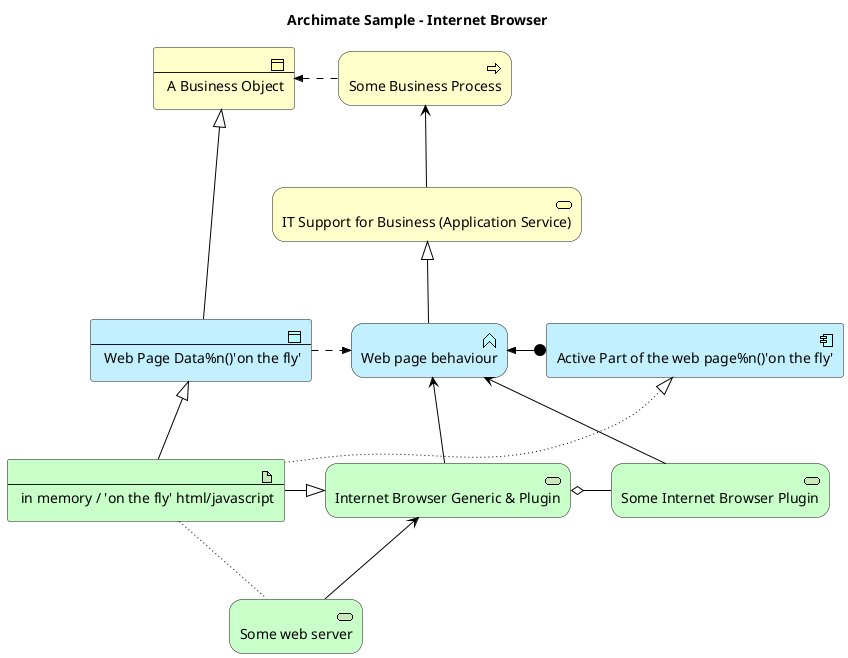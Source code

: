 @startuml

!global $ARCH_LOCAL = false
!global $ARCH_DEBUG = true

'!global $ARCH_LINETYPE = curve
'!global $ARCH_LINETYPE = polyline
'!global $ARCH_LINETYPE = ortho

!if ($ARCH_LOCAL == false)
    !include <archimate/Archimate>
    '!theme archimate-alternate from <archimate/themes>
    '!theme archimate-handwriting from <archimate/themes>
    '!theme archimate-lowsaturation from <archimate/themes>
    '!theme archimate-saturated from <archimate/themes>
    '!theme archimate-standard from <archimate/themes>
!else
    ' use these includes for local testing
    !include ../Archimate.puml
    '!theme archimate-alternate from ../themes
    '!theme archimate-handwriting from ../themes
    '!theme archimate-lowsaturation from ../themes
    '!theme archimate-saturated from ../themes
    '!theme archimate-standard from ../themes
!endif

title Archimate Sample - Internet Browser

' Elements
Business_Object(businessObject, "A Business Object")
Business_Process(someBusinessProcess,"Some Business Process")
Business_Service(itSupportService, "IT Support for Business (Application Service)")

Application_DataObject(dataObject, "Web Page Data%n()'on the fly'")
Application_Function(webpageBehaviour, "Web page behaviour")
Application_Component(ActivePartWebPage, "Active Part of the web page%n()'on the fly'")

Technology_Artifact(inMemoryItem,"in memory / 'on the fly' html/javascript")
Technology_Service(internetBrowser, "Internet Browser Generic & Plugin")
Technology_Service(internetBrowserPlugin, "Some Internet Browser Plugin")
Technology_Service(webServer, "Some web server")

'Relationships
Rel_Flow_Left(someBusinessProcess, businessObject, "")
Rel_Serving_Up(itSupportService, someBusinessProcess, "")
Rel_Specialization_Up(webpageBehaviour, itSupportService, "")
Rel_Flow_Right(dataObject, webpageBehaviour, "")
Rel_Specialization_Up(dataObject, businessObject, "")
Rel_Assignment_Left(ActivePartWebPage, webpageBehaviour, "")
Rel_Specialization_Up(inMemoryItem, dataObject, "")
Rel_Realization_Up(inMemoryItem, ActivePartWebPage, "")
Rel_Specialization_Right(inMemoryItem,internetBrowser, "")
Rel_Serving_Up(internetBrowser, webpageBehaviour, "")
Rel_Serving_Up(internetBrowserPlugin, webpageBehaviour, "")
Rel_Aggregation_Right(internetBrowser, internetBrowserPlugin, "")
Rel_Access_Up(webServer, inMemoryItem, "")
Rel_Serving_Up(webServer, internetBrowser, "")
@enduml
